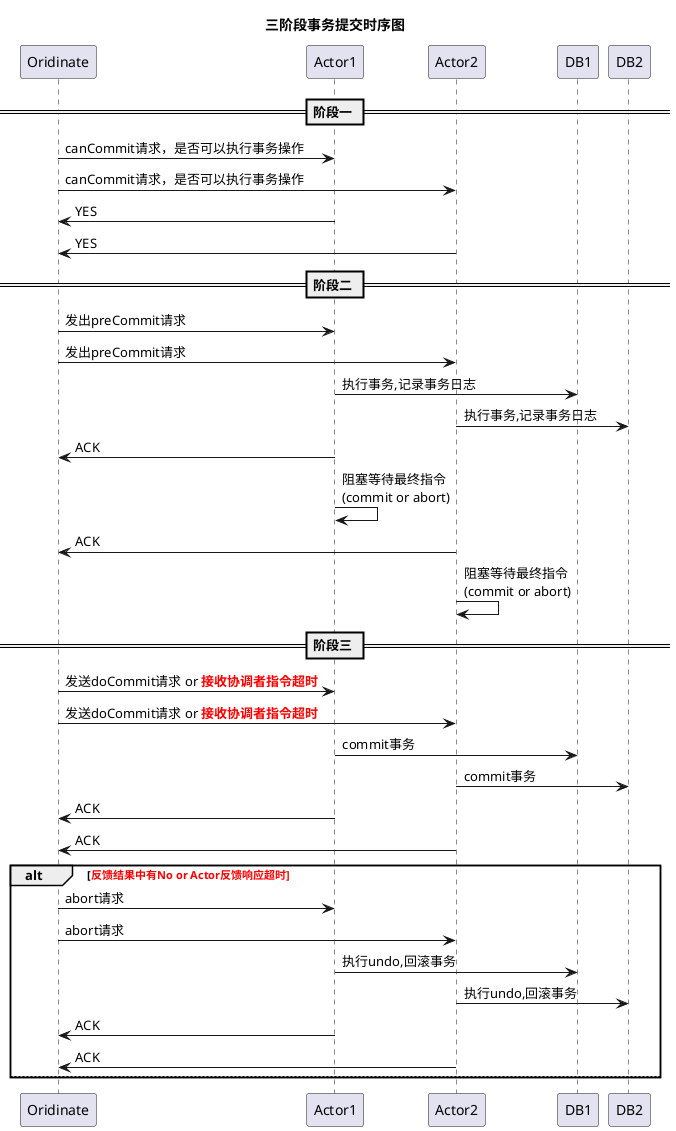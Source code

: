 @startuml
title 三阶段事务提交时序图
== 阶段一 ==
Oridinate -> Actor1:canCommit请求，是否可以执行事务操作
Oridinate -> Actor2:canCommit请求，是否可以执行事务操作

Oridinate <- Actor1:YES
Oridinate <- Actor2:YES

== 阶段二 ==
Oridinate -> Actor1:发出preCommit请求
Oridinate -> Actor2:发出preCommit请求

Actor1  -> DB1:执行事务,记录事务日志
Actor2  -> DB2:执行事务,记录事务日志

Oridinate <- Actor1:ACK
Actor1 -> Actor1:阻塞等待最终指令\n(commit or abort)
Oridinate <- Actor2:ACK
Actor2 -> Actor2:阻塞等待最终指令\n(commit or abort)

== 阶段三 ==
Oridinate -> Actor1:发送doCommit请求 or <font color=red><b>接收协调者指令超时
Oridinate -> Actor2:发送doCommit请求 or <font color=red><b>接收协调者指令超时

Actor1  -> DB1:commit事务
Actor2  -> DB2:commit事务

Oridinate <- Actor1:ACK
Oridinate <- Actor2:ACK

alt <font color=red><b>反馈结果中有No or Actor反馈响应超时
    Oridinate -> Actor1:abort请求
    Oridinate -> Actor2:abort请求

    Actor1  -> DB1:执行undo,回滚事务
    Actor2  -> DB2:执行undo,回滚事务

    Oridinate <- Actor1:ACK
    Oridinate <- Actor2:ACK
else

end

@enduml
